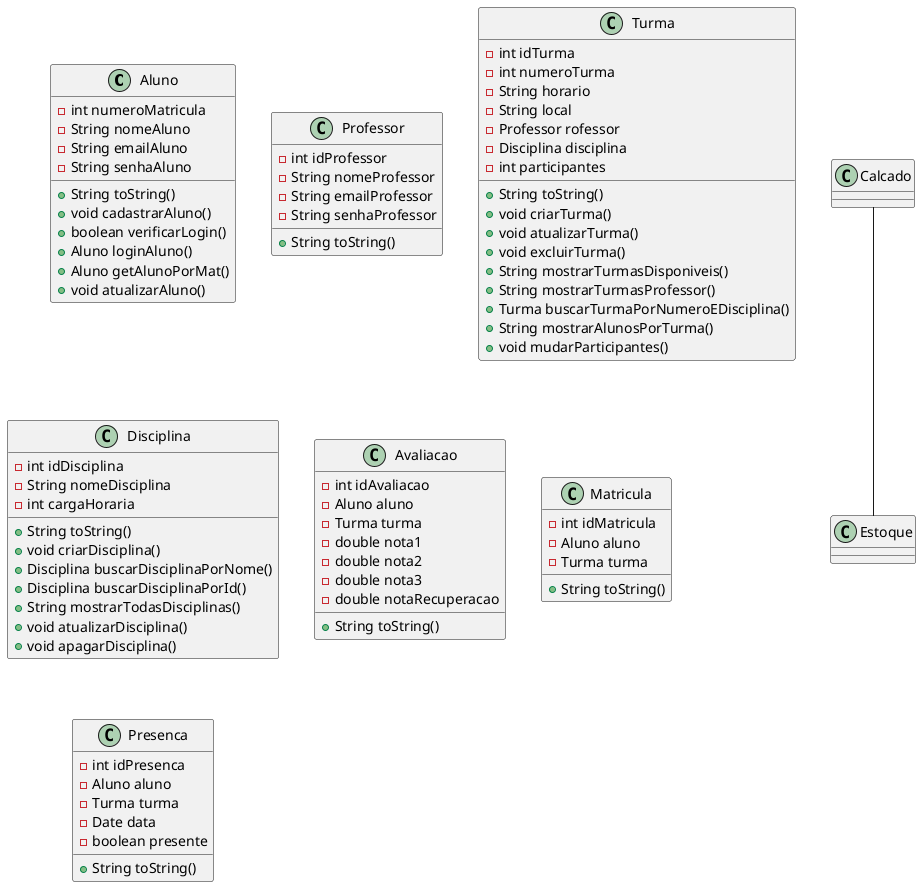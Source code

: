 @startuml ProjetoPooLoja

    class Aluno{
        -int numeroMatricula
        -String nomeAluno
        -String emailAluno
        -String senhaAluno
        
        +String toString()
        +void cadastrarAluno()
        +boolean verificarLogin()
        +Aluno loginAluno()
        +Aluno getAlunoPorMat()
        +void atualizarAluno()
    }

    class Professor{
        -int idProfessor
        -String nomeProfessor
        -String emailProfessor
        -String senhaProfessor

        +String toString()
    }

    class Turma{
        -int idTurma
        -int numeroTurma
        -String horario
        -String local
        -Professor rofessor
        -Disciplina disciplina
        -int participantes

        +String toString()
        +void criarTurma()
        +void atualizarTurma()
        +void excluirTurma()
        +String mostrarTurmasDisponiveis()
        +String mostrarTurmasProfessor()
        +Turma buscarTurmaPorNumeroEDisciplina()
        +String mostrarAlunosPorTurma()
        +void mudarParticipantes()

    }

    class Disciplina{
        -int idDisciplina
        -String nomeDisciplina
        -int cargaHoraria

        +String toString()
        +void criarDisciplina()
        +Disciplina buscarDisciplinaPorNome()
        +Disciplina buscarDisciplinaPorId()
        +String mostrarTodasDisciplinas()
        +void atualizarDisciplina()
        +void apagarDisciplina()
    }

    class Avaliacao{
        -int idAvaliacao
        -Aluno aluno
        -Turma turma
        -double nota1
        -double nota2
        -double nota3
        -double notaRecuperacao

        +String toString()
    }

    class Matricula{
        -int idMatricula
        -Aluno aluno
        -Turma turma

        +String toString()
    }

    class Presenca{
        -int idPresenca
        -Aluno aluno
        -Turma turma
        -Date data
        -boolean presente

        +String toString()
    }

    Calcado -- Estoque  
   


@enduml